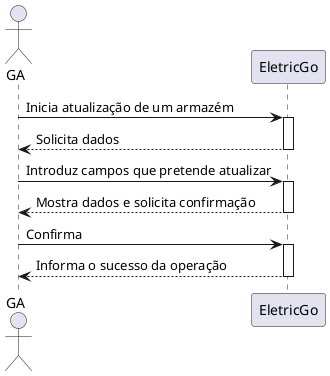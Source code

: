 @startuml
actor GA
GA -> EletricGo: Inicia atualização de um armazém
activate EletricGo
EletricGo --> GA : Solicita dados
deactivate

GA -> EletricGo: Introduz campos que pretende atualizar
activate EletricGo
EletricGo --> GA : Mostra dados e solicita confirmação
deactivate

GA -> EletricGo: Confirma
activate EletricGo
EletricGo --> GA : Informa o sucesso da operação
deactivate EletricGo
@enduml